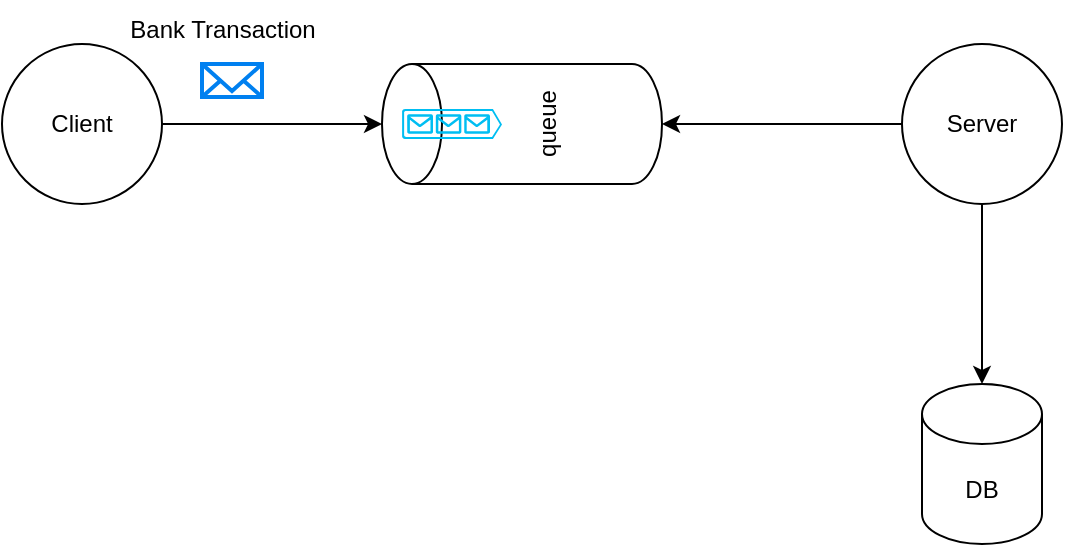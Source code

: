 <mxfile version="21.5.0" type="github">
  <diagram name="Page-1" id="2wSPQ_juaRIIsbTfcHCN">
    <mxGraphModel dx="739" dy="462" grid="1" gridSize="10" guides="1" tooltips="1" connect="1" arrows="1" fold="1" page="1" pageScale="1" pageWidth="850" pageHeight="1100" math="0" shadow="0">
      <root>
        <mxCell id="0" />
        <mxCell id="1" parent="0" />
        <mxCell id="w_a-rS7hvSK2902wbLqP-2" style="edgeStyle=orthogonalEdgeStyle;rounded=0;orthogonalLoop=1;jettySize=auto;html=1;" edge="1" parent="1" source="w_a-rS7hvSK2902wbLqP-1">
          <mxGeometry relative="1" as="geometry">
            <mxPoint x="290" y="220" as="targetPoint" />
          </mxGeometry>
        </mxCell>
        <mxCell id="w_a-rS7hvSK2902wbLqP-1" value="Client" style="ellipse;whiteSpace=wrap;html=1;aspect=fixed;" vertex="1" parent="1">
          <mxGeometry x="100" y="180" width="80" height="80" as="geometry" />
        </mxCell>
        <mxCell id="w_a-rS7hvSK2902wbLqP-3" value="" style="html=1;verticalLabelPosition=bottom;align=center;labelBackgroundColor=#ffffff;verticalAlign=top;strokeWidth=2;strokeColor=#0080F0;shadow=0;dashed=0;shape=mxgraph.ios7.icons.mail;" vertex="1" parent="1">
          <mxGeometry x="200" y="190" width="30" height="16.5" as="geometry" />
        </mxCell>
        <mxCell id="w_a-rS7hvSK2902wbLqP-4" value="Bank Transaction" style="text;html=1;align=center;verticalAlign=middle;resizable=0;points=[];autosize=1;strokeColor=none;fillColor=none;" vertex="1" parent="1">
          <mxGeometry x="150" y="158" width="120" height="30" as="geometry" />
        </mxCell>
        <mxCell id="w_a-rS7hvSK2902wbLqP-5" value="queue" style="shape=cylinder3;whiteSpace=wrap;html=1;boundedLbl=1;backgroundOutline=1;size=15;rotation=-90;" vertex="1" parent="1">
          <mxGeometry x="330" y="150" width="60" height="140" as="geometry" />
        </mxCell>
        <mxCell id="w_a-rS7hvSK2902wbLqP-6" value="" style="verticalLabelPosition=bottom;html=1;verticalAlign=top;align=center;strokeColor=none;fillColor=#00BEF2;shape=mxgraph.azure.queue_generic;pointerEvents=1;" vertex="1" parent="1">
          <mxGeometry x="300" y="212.5" width="50" height="15" as="geometry" />
        </mxCell>
        <mxCell id="w_a-rS7hvSK2902wbLqP-8" style="edgeStyle=orthogonalEdgeStyle;rounded=0;orthogonalLoop=1;jettySize=auto;html=1;entryX=0.5;entryY=1;entryDx=0;entryDy=0;entryPerimeter=0;" edge="1" parent="1" source="w_a-rS7hvSK2902wbLqP-7" target="w_a-rS7hvSK2902wbLqP-5">
          <mxGeometry relative="1" as="geometry" />
        </mxCell>
        <mxCell id="w_a-rS7hvSK2902wbLqP-9" style="edgeStyle=orthogonalEdgeStyle;rounded=0;orthogonalLoop=1;jettySize=auto;html=1;" edge="1" parent="1" source="w_a-rS7hvSK2902wbLqP-7">
          <mxGeometry relative="1" as="geometry">
            <mxPoint x="590" y="350" as="targetPoint" />
          </mxGeometry>
        </mxCell>
        <mxCell id="w_a-rS7hvSK2902wbLqP-7" value="Server" style="ellipse;whiteSpace=wrap;html=1;aspect=fixed;" vertex="1" parent="1">
          <mxGeometry x="550" y="180" width="80" height="80" as="geometry" />
        </mxCell>
        <mxCell id="w_a-rS7hvSK2902wbLqP-10" value="DB" style="shape=cylinder3;whiteSpace=wrap;html=1;boundedLbl=1;backgroundOutline=1;size=15;" vertex="1" parent="1">
          <mxGeometry x="560" y="350" width="60" height="80" as="geometry" />
        </mxCell>
      </root>
    </mxGraphModel>
  </diagram>
</mxfile>

